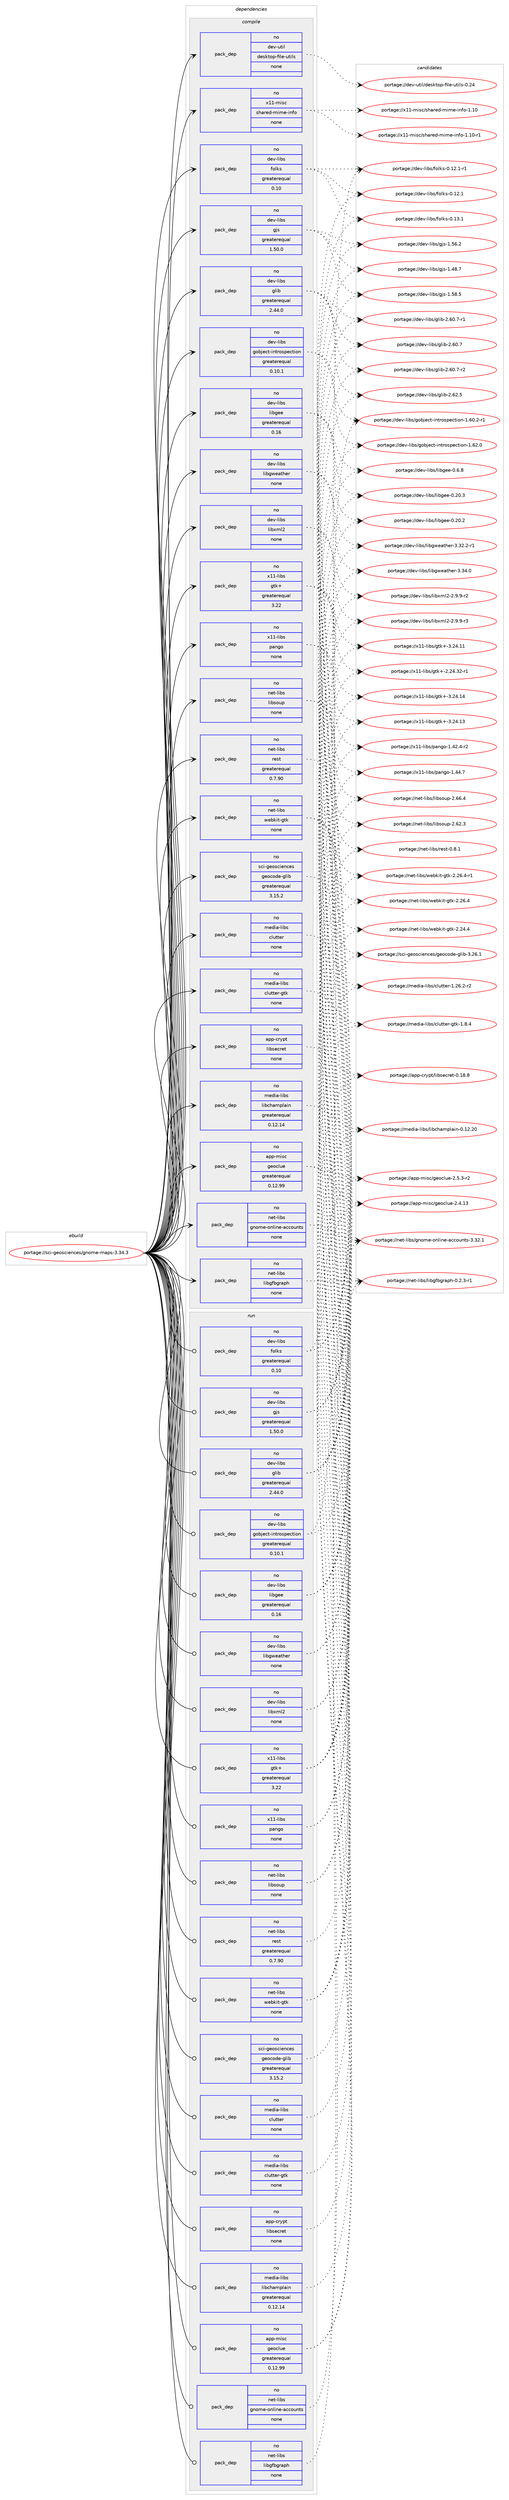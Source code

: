 digraph prolog {

# *************
# Graph options
# *************

newrank=true;
concentrate=true;
compound=true;
graph [rankdir=LR,fontname=Helvetica,fontsize=10,ranksep=1.5];#, ranksep=2.5, nodesep=0.2];
edge  [arrowhead=vee];
node  [fontname=Helvetica,fontsize=10];

# **********
# The ebuild
# **********

subgraph cluster_leftcol {
color=gray;
rank=same;
label=<<i>ebuild</i>>;
id [label="portage://sci-geosciences/gnome-maps-3.34.3", color=red, width=4, href="../sci-geosciences/gnome-maps-3.34.3.svg"];
}

# ****************
# The dependencies
# ****************

subgraph cluster_midcol {
color=gray;
label=<<i>dependencies</i>>;
subgraph cluster_compile {
fillcolor="#eeeeee";
style=filled;
label=<<i>compile</i>>;
subgraph pack41035 {
dependency53234 [label=<<TABLE BORDER="0" CELLBORDER="1" CELLSPACING="0" CELLPADDING="4" WIDTH="220"><TR><TD ROWSPAN="6" CELLPADDING="30">pack_dep</TD></TR><TR><TD WIDTH="110">no</TD></TR><TR><TD>app-crypt</TD></TR><TR><TD>libsecret</TD></TR><TR><TD>none</TD></TR><TR><TD></TD></TR></TABLE>>, shape=none, color=blue];
}
id:e -> dependency53234:w [weight=20,style="solid",arrowhead="vee"];
subgraph pack41036 {
dependency53235 [label=<<TABLE BORDER="0" CELLBORDER="1" CELLSPACING="0" CELLPADDING="4" WIDTH="220"><TR><TD ROWSPAN="6" CELLPADDING="30">pack_dep</TD></TR><TR><TD WIDTH="110">no</TD></TR><TR><TD>app-misc</TD></TR><TR><TD>geoclue</TD></TR><TR><TD>greaterequal</TD></TR><TR><TD>0.12.99</TD></TR></TABLE>>, shape=none, color=blue];
}
id:e -> dependency53235:w [weight=20,style="solid",arrowhead="vee"];
subgraph pack41037 {
dependency53236 [label=<<TABLE BORDER="0" CELLBORDER="1" CELLSPACING="0" CELLPADDING="4" WIDTH="220"><TR><TD ROWSPAN="6" CELLPADDING="30">pack_dep</TD></TR><TR><TD WIDTH="110">no</TD></TR><TR><TD>dev-libs</TD></TR><TR><TD>folks</TD></TR><TR><TD>greaterequal</TD></TR><TR><TD>0.10</TD></TR></TABLE>>, shape=none, color=blue];
}
id:e -> dependency53236:w [weight=20,style="solid",arrowhead="vee"];
subgraph pack41038 {
dependency53237 [label=<<TABLE BORDER="0" CELLBORDER="1" CELLSPACING="0" CELLPADDING="4" WIDTH="220"><TR><TD ROWSPAN="6" CELLPADDING="30">pack_dep</TD></TR><TR><TD WIDTH="110">no</TD></TR><TR><TD>dev-libs</TD></TR><TR><TD>gjs</TD></TR><TR><TD>greaterequal</TD></TR><TR><TD>1.50.0</TD></TR></TABLE>>, shape=none, color=blue];
}
id:e -> dependency53237:w [weight=20,style="solid",arrowhead="vee"];
subgraph pack41039 {
dependency53238 [label=<<TABLE BORDER="0" CELLBORDER="1" CELLSPACING="0" CELLPADDING="4" WIDTH="220"><TR><TD ROWSPAN="6" CELLPADDING="30">pack_dep</TD></TR><TR><TD WIDTH="110">no</TD></TR><TR><TD>dev-libs</TD></TR><TR><TD>glib</TD></TR><TR><TD>greaterequal</TD></TR><TR><TD>2.44.0</TD></TR></TABLE>>, shape=none, color=blue];
}
id:e -> dependency53238:w [weight=20,style="solid",arrowhead="vee"];
subgraph pack41040 {
dependency53239 [label=<<TABLE BORDER="0" CELLBORDER="1" CELLSPACING="0" CELLPADDING="4" WIDTH="220"><TR><TD ROWSPAN="6" CELLPADDING="30">pack_dep</TD></TR><TR><TD WIDTH="110">no</TD></TR><TR><TD>dev-libs</TD></TR><TR><TD>gobject-introspection</TD></TR><TR><TD>greaterequal</TD></TR><TR><TD>0.10.1</TD></TR></TABLE>>, shape=none, color=blue];
}
id:e -> dependency53239:w [weight=20,style="solid",arrowhead="vee"];
subgraph pack41041 {
dependency53240 [label=<<TABLE BORDER="0" CELLBORDER="1" CELLSPACING="0" CELLPADDING="4" WIDTH="220"><TR><TD ROWSPAN="6" CELLPADDING="30">pack_dep</TD></TR><TR><TD WIDTH="110">no</TD></TR><TR><TD>dev-libs</TD></TR><TR><TD>libgee</TD></TR><TR><TD>greaterequal</TD></TR><TR><TD>0.16</TD></TR></TABLE>>, shape=none, color=blue];
}
id:e -> dependency53240:w [weight=20,style="solid",arrowhead="vee"];
subgraph pack41042 {
dependency53241 [label=<<TABLE BORDER="0" CELLBORDER="1" CELLSPACING="0" CELLPADDING="4" WIDTH="220"><TR><TD ROWSPAN="6" CELLPADDING="30">pack_dep</TD></TR><TR><TD WIDTH="110">no</TD></TR><TR><TD>dev-libs</TD></TR><TR><TD>libgweather</TD></TR><TR><TD>none</TD></TR><TR><TD></TD></TR></TABLE>>, shape=none, color=blue];
}
id:e -> dependency53241:w [weight=20,style="solid",arrowhead="vee"];
subgraph pack41043 {
dependency53242 [label=<<TABLE BORDER="0" CELLBORDER="1" CELLSPACING="0" CELLPADDING="4" WIDTH="220"><TR><TD ROWSPAN="6" CELLPADDING="30">pack_dep</TD></TR><TR><TD WIDTH="110">no</TD></TR><TR><TD>dev-libs</TD></TR><TR><TD>libxml2</TD></TR><TR><TD>none</TD></TR><TR><TD></TD></TR></TABLE>>, shape=none, color=blue];
}
id:e -> dependency53242:w [weight=20,style="solid",arrowhead="vee"];
subgraph pack41044 {
dependency53243 [label=<<TABLE BORDER="0" CELLBORDER="1" CELLSPACING="0" CELLPADDING="4" WIDTH="220"><TR><TD ROWSPAN="6" CELLPADDING="30">pack_dep</TD></TR><TR><TD WIDTH="110">no</TD></TR><TR><TD>dev-util</TD></TR><TR><TD>desktop-file-utils</TD></TR><TR><TD>none</TD></TR><TR><TD></TD></TR></TABLE>>, shape=none, color=blue];
}
id:e -> dependency53243:w [weight=20,style="solid",arrowhead="vee"];
subgraph pack41045 {
dependency53244 [label=<<TABLE BORDER="0" CELLBORDER="1" CELLSPACING="0" CELLPADDING="4" WIDTH="220"><TR><TD ROWSPAN="6" CELLPADDING="30">pack_dep</TD></TR><TR><TD WIDTH="110">no</TD></TR><TR><TD>media-libs</TD></TR><TR><TD>clutter</TD></TR><TR><TD>none</TD></TR><TR><TD></TD></TR></TABLE>>, shape=none, color=blue];
}
id:e -> dependency53244:w [weight=20,style="solid",arrowhead="vee"];
subgraph pack41046 {
dependency53245 [label=<<TABLE BORDER="0" CELLBORDER="1" CELLSPACING="0" CELLPADDING="4" WIDTH="220"><TR><TD ROWSPAN="6" CELLPADDING="30">pack_dep</TD></TR><TR><TD WIDTH="110">no</TD></TR><TR><TD>media-libs</TD></TR><TR><TD>clutter-gtk</TD></TR><TR><TD>none</TD></TR><TR><TD></TD></TR></TABLE>>, shape=none, color=blue];
}
id:e -> dependency53245:w [weight=20,style="solid",arrowhead="vee"];
subgraph pack41047 {
dependency53246 [label=<<TABLE BORDER="0" CELLBORDER="1" CELLSPACING="0" CELLPADDING="4" WIDTH="220"><TR><TD ROWSPAN="6" CELLPADDING="30">pack_dep</TD></TR><TR><TD WIDTH="110">no</TD></TR><TR><TD>media-libs</TD></TR><TR><TD>libchamplain</TD></TR><TR><TD>greaterequal</TD></TR><TR><TD>0.12.14</TD></TR></TABLE>>, shape=none, color=blue];
}
id:e -> dependency53246:w [weight=20,style="solid",arrowhead="vee"];
subgraph pack41048 {
dependency53247 [label=<<TABLE BORDER="0" CELLBORDER="1" CELLSPACING="0" CELLPADDING="4" WIDTH="220"><TR><TD ROWSPAN="6" CELLPADDING="30">pack_dep</TD></TR><TR><TD WIDTH="110">no</TD></TR><TR><TD>net-libs</TD></TR><TR><TD>gnome-online-accounts</TD></TR><TR><TD>none</TD></TR><TR><TD></TD></TR></TABLE>>, shape=none, color=blue];
}
id:e -> dependency53247:w [weight=20,style="solid",arrowhead="vee"];
subgraph pack41049 {
dependency53248 [label=<<TABLE BORDER="0" CELLBORDER="1" CELLSPACING="0" CELLPADDING="4" WIDTH="220"><TR><TD ROWSPAN="6" CELLPADDING="30">pack_dep</TD></TR><TR><TD WIDTH="110">no</TD></TR><TR><TD>net-libs</TD></TR><TR><TD>libgfbgraph</TD></TR><TR><TD>none</TD></TR><TR><TD></TD></TR></TABLE>>, shape=none, color=blue];
}
id:e -> dependency53248:w [weight=20,style="solid",arrowhead="vee"];
subgraph pack41050 {
dependency53249 [label=<<TABLE BORDER="0" CELLBORDER="1" CELLSPACING="0" CELLPADDING="4" WIDTH="220"><TR><TD ROWSPAN="6" CELLPADDING="30">pack_dep</TD></TR><TR><TD WIDTH="110">no</TD></TR><TR><TD>net-libs</TD></TR><TR><TD>libsoup</TD></TR><TR><TD>none</TD></TR><TR><TD></TD></TR></TABLE>>, shape=none, color=blue];
}
id:e -> dependency53249:w [weight=20,style="solid",arrowhead="vee"];
subgraph pack41051 {
dependency53250 [label=<<TABLE BORDER="0" CELLBORDER="1" CELLSPACING="0" CELLPADDING="4" WIDTH="220"><TR><TD ROWSPAN="6" CELLPADDING="30">pack_dep</TD></TR><TR><TD WIDTH="110">no</TD></TR><TR><TD>net-libs</TD></TR><TR><TD>rest</TD></TR><TR><TD>greaterequal</TD></TR><TR><TD>0.7.90</TD></TR></TABLE>>, shape=none, color=blue];
}
id:e -> dependency53250:w [weight=20,style="solid",arrowhead="vee"];
subgraph pack41052 {
dependency53251 [label=<<TABLE BORDER="0" CELLBORDER="1" CELLSPACING="0" CELLPADDING="4" WIDTH="220"><TR><TD ROWSPAN="6" CELLPADDING="30">pack_dep</TD></TR><TR><TD WIDTH="110">no</TD></TR><TR><TD>net-libs</TD></TR><TR><TD>webkit-gtk</TD></TR><TR><TD>none</TD></TR><TR><TD></TD></TR></TABLE>>, shape=none, color=blue];
}
id:e -> dependency53251:w [weight=20,style="solid",arrowhead="vee"];
subgraph pack41053 {
dependency53252 [label=<<TABLE BORDER="0" CELLBORDER="1" CELLSPACING="0" CELLPADDING="4" WIDTH="220"><TR><TD ROWSPAN="6" CELLPADDING="30">pack_dep</TD></TR><TR><TD WIDTH="110">no</TD></TR><TR><TD>sci-geosciences</TD></TR><TR><TD>geocode-glib</TD></TR><TR><TD>greaterequal</TD></TR><TR><TD>3.15.2</TD></TR></TABLE>>, shape=none, color=blue];
}
id:e -> dependency53252:w [weight=20,style="solid",arrowhead="vee"];
subgraph pack41054 {
dependency53253 [label=<<TABLE BORDER="0" CELLBORDER="1" CELLSPACING="0" CELLPADDING="4" WIDTH="220"><TR><TD ROWSPAN="6" CELLPADDING="30">pack_dep</TD></TR><TR><TD WIDTH="110">no</TD></TR><TR><TD>x11-libs</TD></TR><TR><TD>gtk+</TD></TR><TR><TD>greaterequal</TD></TR><TR><TD>3.22</TD></TR></TABLE>>, shape=none, color=blue];
}
id:e -> dependency53253:w [weight=20,style="solid",arrowhead="vee"];
subgraph pack41055 {
dependency53254 [label=<<TABLE BORDER="0" CELLBORDER="1" CELLSPACING="0" CELLPADDING="4" WIDTH="220"><TR><TD ROWSPAN="6" CELLPADDING="30">pack_dep</TD></TR><TR><TD WIDTH="110">no</TD></TR><TR><TD>x11-libs</TD></TR><TR><TD>pango</TD></TR><TR><TD>none</TD></TR><TR><TD></TD></TR></TABLE>>, shape=none, color=blue];
}
id:e -> dependency53254:w [weight=20,style="solid",arrowhead="vee"];
subgraph pack41056 {
dependency53255 [label=<<TABLE BORDER="0" CELLBORDER="1" CELLSPACING="0" CELLPADDING="4" WIDTH="220"><TR><TD ROWSPAN="6" CELLPADDING="30">pack_dep</TD></TR><TR><TD WIDTH="110">no</TD></TR><TR><TD>x11-misc</TD></TR><TR><TD>shared-mime-info</TD></TR><TR><TD>none</TD></TR><TR><TD></TD></TR></TABLE>>, shape=none, color=blue];
}
id:e -> dependency53255:w [weight=20,style="solid",arrowhead="vee"];
}
subgraph cluster_compileandrun {
fillcolor="#eeeeee";
style=filled;
label=<<i>compile and run</i>>;
}
subgraph cluster_run {
fillcolor="#eeeeee";
style=filled;
label=<<i>run</i>>;
subgraph pack41057 {
dependency53256 [label=<<TABLE BORDER="0" CELLBORDER="1" CELLSPACING="0" CELLPADDING="4" WIDTH="220"><TR><TD ROWSPAN="6" CELLPADDING="30">pack_dep</TD></TR><TR><TD WIDTH="110">no</TD></TR><TR><TD>app-crypt</TD></TR><TR><TD>libsecret</TD></TR><TR><TD>none</TD></TR><TR><TD></TD></TR></TABLE>>, shape=none, color=blue];
}
id:e -> dependency53256:w [weight=20,style="solid",arrowhead="odot"];
subgraph pack41058 {
dependency53257 [label=<<TABLE BORDER="0" CELLBORDER="1" CELLSPACING="0" CELLPADDING="4" WIDTH="220"><TR><TD ROWSPAN="6" CELLPADDING="30">pack_dep</TD></TR><TR><TD WIDTH="110">no</TD></TR><TR><TD>app-misc</TD></TR><TR><TD>geoclue</TD></TR><TR><TD>greaterequal</TD></TR><TR><TD>0.12.99</TD></TR></TABLE>>, shape=none, color=blue];
}
id:e -> dependency53257:w [weight=20,style="solid",arrowhead="odot"];
subgraph pack41059 {
dependency53258 [label=<<TABLE BORDER="0" CELLBORDER="1" CELLSPACING="0" CELLPADDING="4" WIDTH="220"><TR><TD ROWSPAN="6" CELLPADDING="30">pack_dep</TD></TR><TR><TD WIDTH="110">no</TD></TR><TR><TD>dev-libs</TD></TR><TR><TD>folks</TD></TR><TR><TD>greaterequal</TD></TR><TR><TD>0.10</TD></TR></TABLE>>, shape=none, color=blue];
}
id:e -> dependency53258:w [weight=20,style="solid",arrowhead="odot"];
subgraph pack41060 {
dependency53259 [label=<<TABLE BORDER="0" CELLBORDER="1" CELLSPACING="0" CELLPADDING="4" WIDTH="220"><TR><TD ROWSPAN="6" CELLPADDING="30">pack_dep</TD></TR><TR><TD WIDTH="110">no</TD></TR><TR><TD>dev-libs</TD></TR><TR><TD>gjs</TD></TR><TR><TD>greaterequal</TD></TR><TR><TD>1.50.0</TD></TR></TABLE>>, shape=none, color=blue];
}
id:e -> dependency53259:w [weight=20,style="solid",arrowhead="odot"];
subgraph pack41061 {
dependency53260 [label=<<TABLE BORDER="0" CELLBORDER="1" CELLSPACING="0" CELLPADDING="4" WIDTH="220"><TR><TD ROWSPAN="6" CELLPADDING="30">pack_dep</TD></TR><TR><TD WIDTH="110">no</TD></TR><TR><TD>dev-libs</TD></TR><TR><TD>glib</TD></TR><TR><TD>greaterequal</TD></TR><TR><TD>2.44.0</TD></TR></TABLE>>, shape=none, color=blue];
}
id:e -> dependency53260:w [weight=20,style="solid",arrowhead="odot"];
subgraph pack41062 {
dependency53261 [label=<<TABLE BORDER="0" CELLBORDER="1" CELLSPACING="0" CELLPADDING="4" WIDTH="220"><TR><TD ROWSPAN="6" CELLPADDING="30">pack_dep</TD></TR><TR><TD WIDTH="110">no</TD></TR><TR><TD>dev-libs</TD></TR><TR><TD>gobject-introspection</TD></TR><TR><TD>greaterequal</TD></TR><TR><TD>0.10.1</TD></TR></TABLE>>, shape=none, color=blue];
}
id:e -> dependency53261:w [weight=20,style="solid",arrowhead="odot"];
subgraph pack41063 {
dependency53262 [label=<<TABLE BORDER="0" CELLBORDER="1" CELLSPACING="0" CELLPADDING="4" WIDTH="220"><TR><TD ROWSPAN="6" CELLPADDING="30">pack_dep</TD></TR><TR><TD WIDTH="110">no</TD></TR><TR><TD>dev-libs</TD></TR><TR><TD>libgee</TD></TR><TR><TD>greaterequal</TD></TR><TR><TD>0.16</TD></TR></TABLE>>, shape=none, color=blue];
}
id:e -> dependency53262:w [weight=20,style="solid",arrowhead="odot"];
subgraph pack41064 {
dependency53263 [label=<<TABLE BORDER="0" CELLBORDER="1" CELLSPACING="0" CELLPADDING="4" WIDTH="220"><TR><TD ROWSPAN="6" CELLPADDING="30">pack_dep</TD></TR><TR><TD WIDTH="110">no</TD></TR><TR><TD>dev-libs</TD></TR><TR><TD>libgweather</TD></TR><TR><TD>none</TD></TR><TR><TD></TD></TR></TABLE>>, shape=none, color=blue];
}
id:e -> dependency53263:w [weight=20,style="solid",arrowhead="odot"];
subgraph pack41065 {
dependency53264 [label=<<TABLE BORDER="0" CELLBORDER="1" CELLSPACING="0" CELLPADDING="4" WIDTH="220"><TR><TD ROWSPAN="6" CELLPADDING="30">pack_dep</TD></TR><TR><TD WIDTH="110">no</TD></TR><TR><TD>dev-libs</TD></TR><TR><TD>libxml2</TD></TR><TR><TD>none</TD></TR><TR><TD></TD></TR></TABLE>>, shape=none, color=blue];
}
id:e -> dependency53264:w [weight=20,style="solid",arrowhead="odot"];
subgraph pack41066 {
dependency53265 [label=<<TABLE BORDER="0" CELLBORDER="1" CELLSPACING="0" CELLPADDING="4" WIDTH="220"><TR><TD ROWSPAN="6" CELLPADDING="30">pack_dep</TD></TR><TR><TD WIDTH="110">no</TD></TR><TR><TD>media-libs</TD></TR><TR><TD>clutter</TD></TR><TR><TD>none</TD></TR><TR><TD></TD></TR></TABLE>>, shape=none, color=blue];
}
id:e -> dependency53265:w [weight=20,style="solid",arrowhead="odot"];
subgraph pack41067 {
dependency53266 [label=<<TABLE BORDER="0" CELLBORDER="1" CELLSPACING="0" CELLPADDING="4" WIDTH="220"><TR><TD ROWSPAN="6" CELLPADDING="30">pack_dep</TD></TR><TR><TD WIDTH="110">no</TD></TR><TR><TD>media-libs</TD></TR><TR><TD>clutter-gtk</TD></TR><TR><TD>none</TD></TR><TR><TD></TD></TR></TABLE>>, shape=none, color=blue];
}
id:e -> dependency53266:w [weight=20,style="solid",arrowhead="odot"];
subgraph pack41068 {
dependency53267 [label=<<TABLE BORDER="0" CELLBORDER="1" CELLSPACING="0" CELLPADDING="4" WIDTH="220"><TR><TD ROWSPAN="6" CELLPADDING="30">pack_dep</TD></TR><TR><TD WIDTH="110">no</TD></TR><TR><TD>media-libs</TD></TR><TR><TD>libchamplain</TD></TR><TR><TD>greaterequal</TD></TR><TR><TD>0.12.14</TD></TR></TABLE>>, shape=none, color=blue];
}
id:e -> dependency53267:w [weight=20,style="solid",arrowhead="odot"];
subgraph pack41069 {
dependency53268 [label=<<TABLE BORDER="0" CELLBORDER="1" CELLSPACING="0" CELLPADDING="4" WIDTH="220"><TR><TD ROWSPAN="6" CELLPADDING="30">pack_dep</TD></TR><TR><TD WIDTH="110">no</TD></TR><TR><TD>net-libs</TD></TR><TR><TD>gnome-online-accounts</TD></TR><TR><TD>none</TD></TR><TR><TD></TD></TR></TABLE>>, shape=none, color=blue];
}
id:e -> dependency53268:w [weight=20,style="solid",arrowhead="odot"];
subgraph pack41070 {
dependency53269 [label=<<TABLE BORDER="0" CELLBORDER="1" CELLSPACING="0" CELLPADDING="4" WIDTH="220"><TR><TD ROWSPAN="6" CELLPADDING="30">pack_dep</TD></TR><TR><TD WIDTH="110">no</TD></TR><TR><TD>net-libs</TD></TR><TR><TD>libgfbgraph</TD></TR><TR><TD>none</TD></TR><TR><TD></TD></TR></TABLE>>, shape=none, color=blue];
}
id:e -> dependency53269:w [weight=20,style="solid",arrowhead="odot"];
subgraph pack41071 {
dependency53270 [label=<<TABLE BORDER="0" CELLBORDER="1" CELLSPACING="0" CELLPADDING="4" WIDTH="220"><TR><TD ROWSPAN="6" CELLPADDING="30">pack_dep</TD></TR><TR><TD WIDTH="110">no</TD></TR><TR><TD>net-libs</TD></TR><TR><TD>libsoup</TD></TR><TR><TD>none</TD></TR><TR><TD></TD></TR></TABLE>>, shape=none, color=blue];
}
id:e -> dependency53270:w [weight=20,style="solid",arrowhead="odot"];
subgraph pack41072 {
dependency53271 [label=<<TABLE BORDER="0" CELLBORDER="1" CELLSPACING="0" CELLPADDING="4" WIDTH="220"><TR><TD ROWSPAN="6" CELLPADDING="30">pack_dep</TD></TR><TR><TD WIDTH="110">no</TD></TR><TR><TD>net-libs</TD></TR><TR><TD>rest</TD></TR><TR><TD>greaterequal</TD></TR><TR><TD>0.7.90</TD></TR></TABLE>>, shape=none, color=blue];
}
id:e -> dependency53271:w [weight=20,style="solid",arrowhead="odot"];
subgraph pack41073 {
dependency53272 [label=<<TABLE BORDER="0" CELLBORDER="1" CELLSPACING="0" CELLPADDING="4" WIDTH="220"><TR><TD ROWSPAN="6" CELLPADDING="30">pack_dep</TD></TR><TR><TD WIDTH="110">no</TD></TR><TR><TD>net-libs</TD></TR><TR><TD>webkit-gtk</TD></TR><TR><TD>none</TD></TR><TR><TD></TD></TR></TABLE>>, shape=none, color=blue];
}
id:e -> dependency53272:w [weight=20,style="solid",arrowhead="odot"];
subgraph pack41074 {
dependency53273 [label=<<TABLE BORDER="0" CELLBORDER="1" CELLSPACING="0" CELLPADDING="4" WIDTH="220"><TR><TD ROWSPAN="6" CELLPADDING="30">pack_dep</TD></TR><TR><TD WIDTH="110">no</TD></TR><TR><TD>sci-geosciences</TD></TR><TR><TD>geocode-glib</TD></TR><TR><TD>greaterequal</TD></TR><TR><TD>3.15.2</TD></TR></TABLE>>, shape=none, color=blue];
}
id:e -> dependency53273:w [weight=20,style="solid",arrowhead="odot"];
subgraph pack41075 {
dependency53274 [label=<<TABLE BORDER="0" CELLBORDER="1" CELLSPACING="0" CELLPADDING="4" WIDTH="220"><TR><TD ROWSPAN="6" CELLPADDING="30">pack_dep</TD></TR><TR><TD WIDTH="110">no</TD></TR><TR><TD>x11-libs</TD></TR><TR><TD>gtk+</TD></TR><TR><TD>greaterequal</TD></TR><TR><TD>3.22</TD></TR></TABLE>>, shape=none, color=blue];
}
id:e -> dependency53274:w [weight=20,style="solid",arrowhead="odot"];
subgraph pack41076 {
dependency53275 [label=<<TABLE BORDER="0" CELLBORDER="1" CELLSPACING="0" CELLPADDING="4" WIDTH="220"><TR><TD ROWSPAN="6" CELLPADDING="30">pack_dep</TD></TR><TR><TD WIDTH="110">no</TD></TR><TR><TD>x11-libs</TD></TR><TR><TD>pango</TD></TR><TR><TD>none</TD></TR><TR><TD></TD></TR></TABLE>>, shape=none, color=blue];
}
id:e -> dependency53275:w [weight=20,style="solid",arrowhead="odot"];
}
}

# **************
# The candidates
# **************

subgraph cluster_choices {
rank=same;
color=gray;
label=<<i>candidates</i>>;

subgraph choice41035 {
color=black;
nodesep=1;
choice97112112459911412111211647108105981151019911410111645484649564656 [label="portage://app-crypt/libsecret-0.18.8", color=red, width=4,href="../app-crypt/libsecret-0.18.8.svg"];
dependency53234:e -> choice97112112459911412111211647108105981151019911410111645484649564656:w [style=dotted,weight="100"];
}
subgraph choice41036 {
color=black;
nodesep=1;
choice97112112451091051159947103101111991081171014550465346514511450 [label="portage://app-misc/geoclue-2.5.3-r2", color=red, width=4,href="../app-misc/geoclue-2.5.3-r2.svg"];
choice971121124510910511599471031011119910811710145504652464951 [label="portage://app-misc/geoclue-2.4.13", color=red, width=4,href="../app-misc/geoclue-2.4.13.svg"];
dependency53235:e -> choice97112112451091051159947103101111991081171014550465346514511450:w [style=dotted,weight="100"];
dependency53235:e -> choice971121124510910511599471031011119910811710145504652464951:w [style=dotted,weight="100"];
}
subgraph choice41037 {
color=black;
nodesep=1;
choice10010111845108105981154710211110810711545484649514649 [label="portage://dev-libs/folks-0.13.1", color=red, width=4,href="../dev-libs/folks-0.13.1.svg"];
choice100101118451081059811547102111108107115454846495046494511449 [label="portage://dev-libs/folks-0.12.1-r1", color=red, width=4,href="../dev-libs/folks-0.12.1-r1.svg"];
choice10010111845108105981154710211110810711545484649504649 [label="portage://dev-libs/folks-0.12.1", color=red, width=4,href="../dev-libs/folks-0.12.1.svg"];
dependency53236:e -> choice10010111845108105981154710211110810711545484649514649:w [style=dotted,weight="100"];
dependency53236:e -> choice100101118451081059811547102111108107115454846495046494511449:w [style=dotted,weight="100"];
dependency53236:e -> choice10010111845108105981154710211110810711545484649504649:w [style=dotted,weight="100"];
}
subgraph choice41038 {
color=black;
nodesep=1;
choice10010111845108105981154710310611545494653564653 [label="portage://dev-libs/gjs-1.58.5", color=red, width=4,href="../dev-libs/gjs-1.58.5.svg"];
choice10010111845108105981154710310611545494653544650 [label="portage://dev-libs/gjs-1.56.2", color=red, width=4,href="../dev-libs/gjs-1.56.2.svg"];
choice10010111845108105981154710310611545494652564655 [label="portage://dev-libs/gjs-1.48.7", color=red, width=4,href="../dev-libs/gjs-1.48.7.svg"];
dependency53237:e -> choice10010111845108105981154710310611545494653564653:w [style=dotted,weight="100"];
dependency53237:e -> choice10010111845108105981154710310611545494653544650:w [style=dotted,weight="100"];
dependency53237:e -> choice10010111845108105981154710310611545494652564655:w [style=dotted,weight="100"];
}
subgraph choice41039 {
color=black;
nodesep=1;
choice1001011184510810598115471031081059845504654504653 [label="portage://dev-libs/glib-2.62.5", color=red, width=4,href="../dev-libs/glib-2.62.5.svg"];
choice10010111845108105981154710310810598455046544846554511450 [label="portage://dev-libs/glib-2.60.7-r2", color=red, width=4,href="../dev-libs/glib-2.60.7-r2.svg"];
choice10010111845108105981154710310810598455046544846554511449 [label="portage://dev-libs/glib-2.60.7-r1", color=red, width=4,href="../dev-libs/glib-2.60.7-r1.svg"];
choice1001011184510810598115471031081059845504654484655 [label="portage://dev-libs/glib-2.60.7", color=red, width=4,href="../dev-libs/glib-2.60.7.svg"];
dependency53238:e -> choice1001011184510810598115471031081059845504654504653:w [style=dotted,weight="100"];
dependency53238:e -> choice10010111845108105981154710310810598455046544846554511450:w [style=dotted,weight="100"];
dependency53238:e -> choice10010111845108105981154710310810598455046544846554511449:w [style=dotted,weight="100"];
dependency53238:e -> choice1001011184510810598115471031081059845504654484655:w [style=dotted,weight="100"];
}
subgraph choice41040 {
color=black;
nodesep=1;
choice1001011184510810598115471031119810610199116451051101161141111151121019911610511111045494654504648 [label="portage://dev-libs/gobject-introspection-1.62.0", color=red, width=4,href="../dev-libs/gobject-introspection-1.62.0.svg"];
choice10010111845108105981154710311198106101991164510511011611411111511210199116105111110454946544846504511449 [label="portage://dev-libs/gobject-introspection-1.60.2-r1", color=red, width=4,href="../dev-libs/gobject-introspection-1.60.2-r1.svg"];
dependency53239:e -> choice1001011184510810598115471031119810610199116451051101161141111151121019911610511111045494654504648:w [style=dotted,weight="100"];
dependency53239:e -> choice10010111845108105981154710311198106101991164510511011611411111511210199116105111110454946544846504511449:w [style=dotted,weight="100"];
}
subgraph choice41041 {
color=black;
nodesep=1;
choice10010111845108105981154710810598103101101454846544656 [label="portage://dev-libs/libgee-0.6.8", color=red, width=4,href="../dev-libs/libgee-0.6.8.svg"];
choice1001011184510810598115471081059810310110145484650484651 [label="portage://dev-libs/libgee-0.20.3", color=red, width=4,href="../dev-libs/libgee-0.20.3.svg"];
choice1001011184510810598115471081059810310110145484650484650 [label="portage://dev-libs/libgee-0.20.2", color=red, width=4,href="../dev-libs/libgee-0.20.2.svg"];
dependency53240:e -> choice10010111845108105981154710810598103101101454846544656:w [style=dotted,weight="100"];
dependency53240:e -> choice1001011184510810598115471081059810310110145484650484651:w [style=dotted,weight="100"];
dependency53240:e -> choice1001011184510810598115471081059810310110145484650484650:w [style=dotted,weight="100"];
}
subgraph choice41042 {
color=black;
nodesep=1;
choice100101118451081059811547108105981031191019711610410111445514651524648 [label="portage://dev-libs/libgweather-3.34.0", color=red, width=4,href="../dev-libs/libgweather-3.34.0.svg"];
choice1001011184510810598115471081059810311910197116104101114455146515046504511449 [label="portage://dev-libs/libgweather-3.32.2-r1", color=red, width=4,href="../dev-libs/libgweather-3.32.2-r1.svg"];
dependency53241:e -> choice100101118451081059811547108105981031191019711610410111445514651524648:w [style=dotted,weight="100"];
dependency53241:e -> choice1001011184510810598115471081059810311910197116104101114455146515046504511449:w [style=dotted,weight="100"];
}
subgraph choice41043 {
color=black;
nodesep=1;
choice10010111845108105981154710810598120109108504550465746574511451 [label="portage://dev-libs/libxml2-2.9.9-r3", color=red, width=4,href="../dev-libs/libxml2-2.9.9-r3.svg"];
choice10010111845108105981154710810598120109108504550465746574511450 [label="portage://dev-libs/libxml2-2.9.9-r2", color=red, width=4,href="../dev-libs/libxml2-2.9.9-r2.svg"];
dependency53242:e -> choice10010111845108105981154710810598120109108504550465746574511451:w [style=dotted,weight="100"];
dependency53242:e -> choice10010111845108105981154710810598120109108504550465746574511450:w [style=dotted,weight="100"];
}
subgraph choice41044 {
color=black;
nodesep=1;
choice100101118451171161051084710010111510711611111245102105108101451171161051081154548465052 [label="portage://dev-util/desktop-file-utils-0.24", color=red, width=4,href="../dev-util/desktop-file-utils-0.24.svg"];
dependency53243:e -> choice100101118451171161051084710010111510711611111245102105108101451171161051081154548465052:w [style=dotted,weight="100"];
}
subgraph choice41045 {
color=black;
nodesep=1;
choice1091011001059745108105981154799108117116116101114454946505446504511450 [label="portage://media-libs/clutter-1.26.2-r2", color=red, width=4,href="../media-libs/clutter-1.26.2-r2.svg"];
dependency53244:e -> choice1091011001059745108105981154799108117116116101114454946505446504511450:w [style=dotted,weight="100"];
}
subgraph choice41046 {
color=black;
nodesep=1;
choice109101100105974510810598115479910811711611610111445103116107454946564652 [label="portage://media-libs/clutter-gtk-1.8.4", color=red, width=4,href="../media-libs/clutter-gtk-1.8.4.svg"];
dependency53245:e -> choice109101100105974510810598115479910811711611610111445103116107454946564652:w [style=dotted,weight="100"];
}
subgraph choice41047 {
color=black;
nodesep=1;
choice10910110010597451081059811547108105989910497109112108971051104548464950465048 [label="portage://media-libs/libchamplain-0.12.20", color=red, width=4,href="../media-libs/libchamplain-0.12.20.svg"];
dependency53246:e -> choice10910110010597451081059811547108105989910497109112108971051104548464950465048:w [style=dotted,weight="100"];
}
subgraph choice41048 {
color=black;
nodesep=1;
choice110101116451081059811547103110111109101451111101081051101014597999911111711011611545514651504649 [label="portage://net-libs/gnome-online-accounts-3.32.1", color=red, width=4,href="../net-libs/gnome-online-accounts-3.32.1.svg"];
dependency53247:e -> choice110101116451081059811547103110111109101451111101081051101014597999911111711011611545514651504649:w [style=dotted,weight="100"];
}
subgraph choice41049 {
color=black;
nodesep=1;
choice1101011164510810598115471081059810310298103114971121044548465046514511449 [label="portage://net-libs/libgfbgraph-0.2.3-r1", color=red, width=4,href="../net-libs/libgfbgraph-0.2.3-r1.svg"];
dependency53248:e -> choice1101011164510810598115471081059810310298103114971121044548465046514511449:w [style=dotted,weight="100"];
}
subgraph choice41050 {
color=black;
nodesep=1;
choice1101011164510810598115471081059811511111711245504654544652 [label="portage://net-libs/libsoup-2.66.4", color=red, width=4,href="../net-libs/libsoup-2.66.4.svg"];
choice1101011164510810598115471081059811511111711245504654504651 [label="portage://net-libs/libsoup-2.62.3", color=red, width=4,href="../net-libs/libsoup-2.62.3.svg"];
dependency53249:e -> choice1101011164510810598115471081059811511111711245504654544652:w [style=dotted,weight="100"];
dependency53249:e -> choice1101011164510810598115471081059811511111711245504654504651:w [style=dotted,weight="100"];
}
subgraph choice41051 {
color=black;
nodesep=1;
choice110101116451081059811547114101115116454846564649 [label="portage://net-libs/rest-0.8.1", color=red, width=4,href="../net-libs/rest-0.8.1.svg"];
dependency53250:e -> choice110101116451081059811547114101115116454846564649:w [style=dotted,weight="100"];
}
subgraph choice41052 {
color=black;
nodesep=1;
choice1101011164510810598115471191019810710511645103116107455046505446524511449 [label="portage://net-libs/webkit-gtk-2.26.4-r1", color=red, width=4,href="../net-libs/webkit-gtk-2.26.4-r1.svg"];
choice110101116451081059811547119101981071051164510311610745504650544652 [label="portage://net-libs/webkit-gtk-2.26.4", color=red, width=4,href="../net-libs/webkit-gtk-2.26.4.svg"];
choice110101116451081059811547119101981071051164510311610745504650524652 [label="portage://net-libs/webkit-gtk-2.24.4", color=red, width=4,href="../net-libs/webkit-gtk-2.24.4.svg"];
dependency53251:e -> choice1101011164510810598115471191019810710511645103116107455046505446524511449:w [style=dotted,weight="100"];
dependency53251:e -> choice110101116451081059811547119101981071051164510311610745504650544652:w [style=dotted,weight="100"];
dependency53251:e -> choice110101116451081059811547119101981071051164510311610745504650524652:w [style=dotted,weight="100"];
}
subgraph choice41053 {
color=black;
nodesep=1;
choice115991054510310111111599105101110991011154710310111199111100101451031081059845514650544649 [label="portage://sci-geosciences/geocode-glib-3.26.1", color=red, width=4,href="../sci-geosciences/geocode-glib-3.26.1.svg"];
dependency53252:e -> choice115991054510310111111599105101110991011154710310111199111100101451031081059845514650544649:w [style=dotted,weight="100"];
}
subgraph choice41054 {
color=black;
nodesep=1;
choice1204949451081059811547103116107434551465052464952 [label="portage://x11-libs/gtk+-3.24.14", color=red, width=4,href="../x11-libs/gtk+-3.24.14.svg"];
choice1204949451081059811547103116107434551465052464951 [label="portage://x11-libs/gtk+-3.24.13", color=red, width=4,href="../x11-libs/gtk+-3.24.13.svg"];
choice1204949451081059811547103116107434551465052464949 [label="portage://x11-libs/gtk+-3.24.11", color=red, width=4,href="../x11-libs/gtk+-3.24.11.svg"];
choice12049494510810598115471031161074345504650524651504511449 [label="portage://x11-libs/gtk+-2.24.32-r1", color=red, width=4,href="../x11-libs/gtk+-2.24.32-r1.svg"];
dependency53253:e -> choice1204949451081059811547103116107434551465052464952:w [style=dotted,weight="100"];
dependency53253:e -> choice1204949451081059811547103116107434551465052464951:w [style=dotted,weight="100"];
dependency53253:e -> choice1204949451081059811547103116107434551465052464949:w [style=dotted,weight="100"];
dependency53253:e -> choice12049494510810598115471031161074345504650524651504511449:w [style=dotted,weight="100"];
}
subgraph choice41055 {
color=black;
nodesep=1;
choice12049494510810598115471129711010311145494652524655 [label="portage://x11-libs/pango-1.44.7", color=red, width=4,href="../x11-libs/pango-1.44.7.svg"];
choice120494945108105981154711297110103111454946525046524511450 [label="portage://x11-libs/pango-1.42.4-r2", color=red, width=4,href="../x11-libs/pango-1.42.4-r2.svg"];
dependency53254:e -> choice12049494510810598115471129711010311145494652524655:w [style=dotted,weight="100"];
dependency53254:e -> choice120494945108105981154711297110103111454946525046524511450:w [style=dotted,weight="100"];
}
subgraph choice41056 {
color=black;
nodesep=1;
choice120494945109105115994711510497114101100451091051091014510511010211145494649484511449 [label="portage://x11-misc/shared-mime-info-1.10-r1", color=red, width=4,href="../x11-misc/shared-mime-info-1.10-r1.svg"];
choice12049494510910511599471151049711410110045109105109101451051101021114549464948 [label="portage://x11-misc/shared-mime-info-1.10", color=red, width=4,href="../x11-misc/shared-mime-info-1.10.svg"];
dependency53255:e -> choice120494945109105115994711510497114101100451091051091014510511010211145494649484511449:w [style=dotted,weight="100"];
dependency53255:e -> choice12049494510910511599471151049711410110045109105109101451051101021114549464948:w [style=dotted,weight="100"];
}
subgraph choice41057 {
color=black;
nodesep=1;
choice97112112459911412111211647108105981151019911410111645484649564656 [label="portage://app-crypt/libsecret-0.18.8", color=red, width=4,href="../app-crypt/libsecret-0.18.8.svg"];
dependency53256:e -> choice97112112459911412111211647108105981151019911410111645484649564656:w [style=dotted,weight="100"];
}
subgraph choice41058 {
color=black;
nodesep=1;
choice97112112451091051159947103101111991081171014550465346514511450 [label="portage://app-misc/geoclue-2.5.3-r2", color=red, width=4,href="../app-misc/geoclue-2.5.3-r2.svg"];
choice971121124510910511599471031011119910811710145504652464951 [label="portage://app-misc/geoclue-2.4.13", color=red, width=4,href="../app-misc/geoclue-2.4.13.svg"];
dependency53257:e -> choice97112112451091051159947103101111991081171014550465346514511450:w [style=dotted,weight="100"];
dependency53257:e -> choice971121124510910511599471031011119910811710145504652464951:w [style=dotted,weight="100"];
}
subgraph choice41059 {
color=black;
nodesep=1;
choice10010111845108105981154710211110810711545484649514649 [label="portage://dev-libs/folks-0.13.1", color=red, width=4,href="../dev-libs/folks-0.13.1.svg"];
choice100101118451081059811547102111108107115454846495046494511449 [label="portage://dev-libs/folks-0.12.1-r1", color=red, width=4,href="../dev-libs/folks-0.12.1-r1.svg"];
choice10010111845108105981154710211110810711545484649504649 [label="portage://dev-libs/folks-0.12.1", color=red, width=4,href="../dev-libs/folks-0.12.1.svg"];
dependency53258:e -> choice10010111845108105981154710211110810711545484649514649:w [style=dotted,weight="100"];
dependency53258:e -> choice100101118451081059811547102111108107115454846495046494511449:w [style=dotted,weight="100"];
dependency53258:e -> choice10010111845108105981154710211110810711545484649504649:w [style=dotted,weight="100"];
}
subgraph choice41060 {
color=black;
nodesep=1;
choice10010111845108105981154710310611545494653564653 [label="portage://dev-libs/gjs-1.58.5", color=red, width=4,href="../dev-libs/gjs-1.58.5.svg"];
choice10010111845108105981154710310611545494653544650 [label="portage://dev-libs/gjs-1.56.2", color=red, width=4,href="../dev-libs/gjs-1.56.2.svg"];
choice10010111845108105981154710310611545494652564655 [label="portage://dev-libs/gjs-1.48.7", color=red, width=4,href="../dev-libs/gjs-1.48.7.svg"];
dependency53259:e -> choice10010111845108105981154710310611545494653564653:w [style=dotted,weight="100"];
dependency53259:e -> choice10010111845108105981154710310611545494653544650:w [style=dotted,weight="100"];
dependency53259:e -> choice10010111845108105981154710310611545494652564655:w [style=dotted,weight="100"];
}
subgraph choice41061 {
color=black;
nodesep=1;
choice1001011184510810598115471031081059845504654504653 [label="portage://dev-libs/glib-2.62.5", color=red, width=4,href="../dev-libs/glib-2.62.5.svg"];
choice10010111845108105981154710310810598455046544846554511450 [label="portage://dev-libs/glib-2.60.7-r2", color=red, width=4,href="../dev-libs/glib-2.60.7-r2.svg"];
choice10010111845108105981154710310810598455046544846554511449 [label="portage://dev-libs/glib-2.60.7-r1", color=red, width=4,href="../dev-libs/glib-2.60.7-r1.svg"];
choice1001011184510810598115471031081059845504654484655 [label="portage://dev-libs/glib-2.60.7", color=red, width=4,href="../dev-libs/glib-2.60.7.svg"];
dependency53260:e -> choice1001011184510810598115471031081059845504654504653:w [style=dotted,weight="100"];
dependency53260:e -> choice10010111845108105981154710310810598455046544846554511450:w [style=dotted,weight="100"];
dependency53260:e -> choice10010111845108105981154710310810598455046544846554511449:w [style=dotted,weight="100"];
dependency53260:e -> choice1001011184510810598115471031081059845504654484655:w [style=dotted,weight="100"];
}
subgraph choice41062 {
color=black;
nodesep=1;
choice1001011184510810598115471031119810610199116451051101161141111151121019911610511111045494654504648 [label="portage://dev-libs/gobject-introspection-1.62.0", color=red, width=4,href="../dev-libs/gobject-introspection-1.62.0.svg"];
choice10010111845108105981154710311198106101991164510511011611411111511210199116105111110454946544846504511449 [label="portage://dev-libs/gobject-introspection-1.60.2-r1", color=red, width=4,href="../dev-libs/gobject-introspection-1.60.2-r1.svg"];
dependency53261:e -> choice1001011184510810598115471031119810610199116451051101161141111151121019911610511111045494654504648:w [style=dotted,weight="100"];
dependency53261:e -> choice10010111845108105981154710311198106101991164510511011611411111511210199116105111110454946544846504511449:w [style=dotted,weight="100"];
}
subgraph choice41063 {
color=black;
nodesep=1;
choice10010111845108105981154710810598103101101454846544656 [label="portage://dev-libs/libgee-0.6.8", color=red, width=4,href="../dev-libs/libgee-0.6.8.svg"];
choice1001011184510810598115471081059810310110145484650484651 [label="portage://dev-libs/libgee-0.20.3", color=red, width=4,href="../dev-libs/libgee-0.20.3.svg"];
choice1001011184510810598115471081059810310110145484650484650 [label="portage://dev-libs/libgee-0.20.2", color=red, width=4,href="../dev-libs/libgee-0.20.2.svg"];
dependency53262:e -> choice10010111845108105981154710810598103101101454846544656:w [style=dotted,weight="100"];
dependency53262:e -> choice1001011184510810598115471081059810310110145484650484651:w [style=dotted,weight="100"];
dependency53262:e -> choice1001011184510810598115471081059810310110145484650484650:w [style=dotted,weight="100"];
}
subgraph choice41064 {
color=black;
nodesep=1;
choice100101118451081059811547108105981031191019711610410111445514651524648 [label="portage://dev-libs/libgweather-3.34.0", color=red, width=4,href="../dev-libs/libgweather-3.34.0.svg"];
choice1001011184510810598115471081059810311910197116104101114455146515046504511449 [label="portage://dev-libs/libgweather-3.32.2-r1", color=red, width=4,href="../dev-libs/libgweather-3.32.2-r1.svg"];
dependency53263:e -> choice100101118451081059811547108105981031191019711610410111445514651524648:w [style=dotted,weight="100"];
dependency53263:e -> choice1001011184510810598115471081059810311910197116104101114455146515046504511449:w [style=dotted,weight="100"];
}
subgraph choice41065 {
color=black;
nodesep=1;
choice10010111845108105981154710810598120109108504550465746574511451 [label="portage://dev-libs/libxml2-2.9.9-r3", color=red, width=4,href="../dev-libs/libxml2-2.9.9-r3.svg"];
choice10010111845108105981154710810598120109108504550465746574511450 [label="portage://dev-libs/libxml2-2.9.9-r2", color=red, width=4,href="../dev-libs/libxml2-2.9.9-r2.svg"];
dependency53264:e -> choice10010111845108105981154710810598120109108504550465746574511451:w [style=dotted,weight="100"];
dependency53264:e -> choice10010111845108105981154710810598120109108504550465746574511450:w [style=dotted,weight="100"];
}
subgraph choice41066 {
color=black;
nodesep=1;
choice1091011001059745108105981154799108117116116101114454946505446504511450 [label="portage://media-libs/clutter-1.26.2-r2", color=red, width=4,href="../media-libs/clutter-1.26.2-r2.svg"];
dependency53265:e -> choice1091011001059745108105981154799108117116116101114454946505446504511450:w [style=dotted,weight="100"];
}
subgraph choice41067 {
color=black;
nodesep=1;
choice109101100105974510810598115479910811711611610111445103116107454946564652 [label="portage://media-libs/clutter-gtk-1.8.4", color=red, width=4,href="../media-libs/clutter-gtk-1.8.4.svg"];
dependency53266:e -> choice109101100105974510810598115479910811711611610111445103116107454946564652:w [style=dotted,weight="100"];
}
subgraph choice41068 {
color=black;
nodesep=1;
choice10910110010597451081059811547108105989910497109112108971051104548464950465048 [label="portage://media-libs/libchamplain-0.12.20", color=red, width=4,href="../media-libs/libchamplain-0.12.20.svg"];
dependency53267:e -> choice10910110010597451081059811547108105989910497109112108971051104548464950465048:w [style=dotted,weight="100"];
}
subgraph choice41069 {
color=black;
nodesep=1;
choice110101116451081059811547103110111109101451111101081051101014597999911111711011611545514651504649 [label="portage://net-libs/gnome-online-accounts-3.32.1", color=red, width=4,href="../net-libs/gnome-online-accounts-3.32.1.svg"];
dependency53268:e -> choice110101116451081059811547103110111109101451111101081051101014597999911111711011611545514651504649:w [style=dotted,weight="100"];
}
subgraph choice41070 {
color=black;
nodesep=1;
choice1101011164510810598115471081059810310298103114971121044548465046514511449 [label="portage://net-libs/libgfbgraph-0.2.3-r1", color=red, width=4,href="../net-libs/libgfbgraph-0.2.3-r1.svg"];
dependency53269:e -> choice1101011164510810598115471081059810310298103114971121044548465046514511449:w [style=dotted,weight="100"];
}
subgraph choice41071 {
color=black;
nodesep=1;
choice1101011164510810598115471081059811511111711245504654544652 [label="portage://net-libs/libsoup-2.66.4", color=red, width=4,href="../net-libs/libsoup-2.66.4.svg"];
choice1101011164510810598115471081059811511111711245504654504651 [label="portage://net-libs/libsoup-2.62.3", color=red, width=4,href="../net-libs/libsoup-2.62.3.svg"];
dependency53270:e -> choice1101011164510810598115471081059811511111711245504654544652:w [style=dotted,weight="100"];
dependency53270:e -> choice1101011164510810598115471081059811511111711245504654504651:w [style=dotted,weight="100"];
}
subgraph choice41072 {
color=black;
nodesep=1;
choice110101116451081059811547114101115116454846564649 [label="portage://net-libs/rest-0.8.1", color=red, width=4,href="../net-libs/rest-0.8.1.svg"];
dependency53271:e -> choice110101116451081059811547114101115116454846564649:w [style=dotted,weight="100"];
}
subgraph choice41073 {
color=black;
nodesep=1;
choice1101011164510810598115471191019810710511645103116107455046505446524511449 [label="portage://net-libs/webkit-gtk-2.26.4-r1", color=red, width=4,href="../net-libs/webkit-gtk-2.26.4-r1.svg"];
choice110101116451081059811547119101981071051164510311610745504650544652 [label="portage://net-libs/webkit-gtk-2.26.4", color=red, width=4,href="../net-libs/webkit-gtk-2.26.4.svg"];
choice110101116451081059811547119101981071051164510311610745504650524652 [label="portage://net-libs/webkit-gtk-2.24.4", color=red, width=4,href="../net-libs/webkit-gtk-2.24.4.svg"];
dependency53272:e -> choice1101011164510810598115471191019810710511645103116107455046505446524511449:w [style=dotted,weight="100"];
dependency53272:e -> choice110101116451081059811547119101981071051164510311610745504650544652:w [style=dotted,weight="100"];
dependency53272:e -> choice110101116451081059811547119101981071051164510311610745504650524652:w [style=dotted,weight="100"];
}
subgraph choice41074 {
color=black;
nodesep=1;
choice115991054510310111111599105101110991011154710310111199111100101451031081059845514650544649 [label="portage://sci-geosciences/geocode-glib-3.26.1", color=red, width=4,href="../sci-geosciences/geocode-glib-3.26.1.svg"];
dependency53273:e -> choice115991054510310111111599105101110991011154710310111199111100101451031081059845514650544649:w [style=dotted,weight="100"];
}
subgraph choice41075 {
color=black;
nodesep=1;
choice1204949451081059811547103116107434551465052464952 [label="portage://x11-libs/gtk+-3.24.14", color=red, width=4,href="../x11-libs/gtk+-3.24.14.svg"];
choice1204949451081059811547103116107434551465052464951 [label="portage://x11-libs/gtk+-3.24.13", color=red, width=4,href="../x11-libs/gtk+-3.24.13.svg"];
choice1204949451081059811547103116107434551465052464949 [label="portage://x11-libs/gtk+-3.24.11", color=red, width=4,href="../x11-libs/gtk+-3.24.11.svg"];
choice12049494510810598115471031161074345504650524651504511449 [label="portage://x11-libs/gtk+-2.24.32-r1", color=red, width=4,href="../x11-libs/gtk+-2.24.32-r1.svg"];
dependency53274:e -> choice1204949451081059811547103116107434551465052464952:w [style=dotted,weight="100"];
dependency53274:e -> choice1204949451081059811547103116107434551465052464951:w [style=dotted,weight="100"];
dependency53274:e -> choice1204949451081059811547103116107434551465052464949:w [style=dotted,weight="100"];
dependency53274:e -> choice12049494510810598115471031161074345504650524651504511449:w [style=dotted,weight="100"];
}
subgraph choice41076 {
color=black;
nodesep=1;
choice12049494510810598115471129711010311145494652524655 [label="portage://x11-libs/pango-1.44.7", color=red, width=4,href="../x11-libs/pango-1.44.7.svg"];
choice120494945108105981154711297110103111454946525046524511450 [label="portage://x11-libs/pango-1.42.4-r2", color=red, width=4,href="../x11-libs/pango-1.42.4-r2.svg"];
dependency53275:e -> choice12049494510810598115471129711010311145494652524655:w [style=dotted,weight="100"];
dependency53275:e -> choice120494945108105981154711297110103111454946525046524511450:w [style=dotted,weight="100"];
}
}

}
